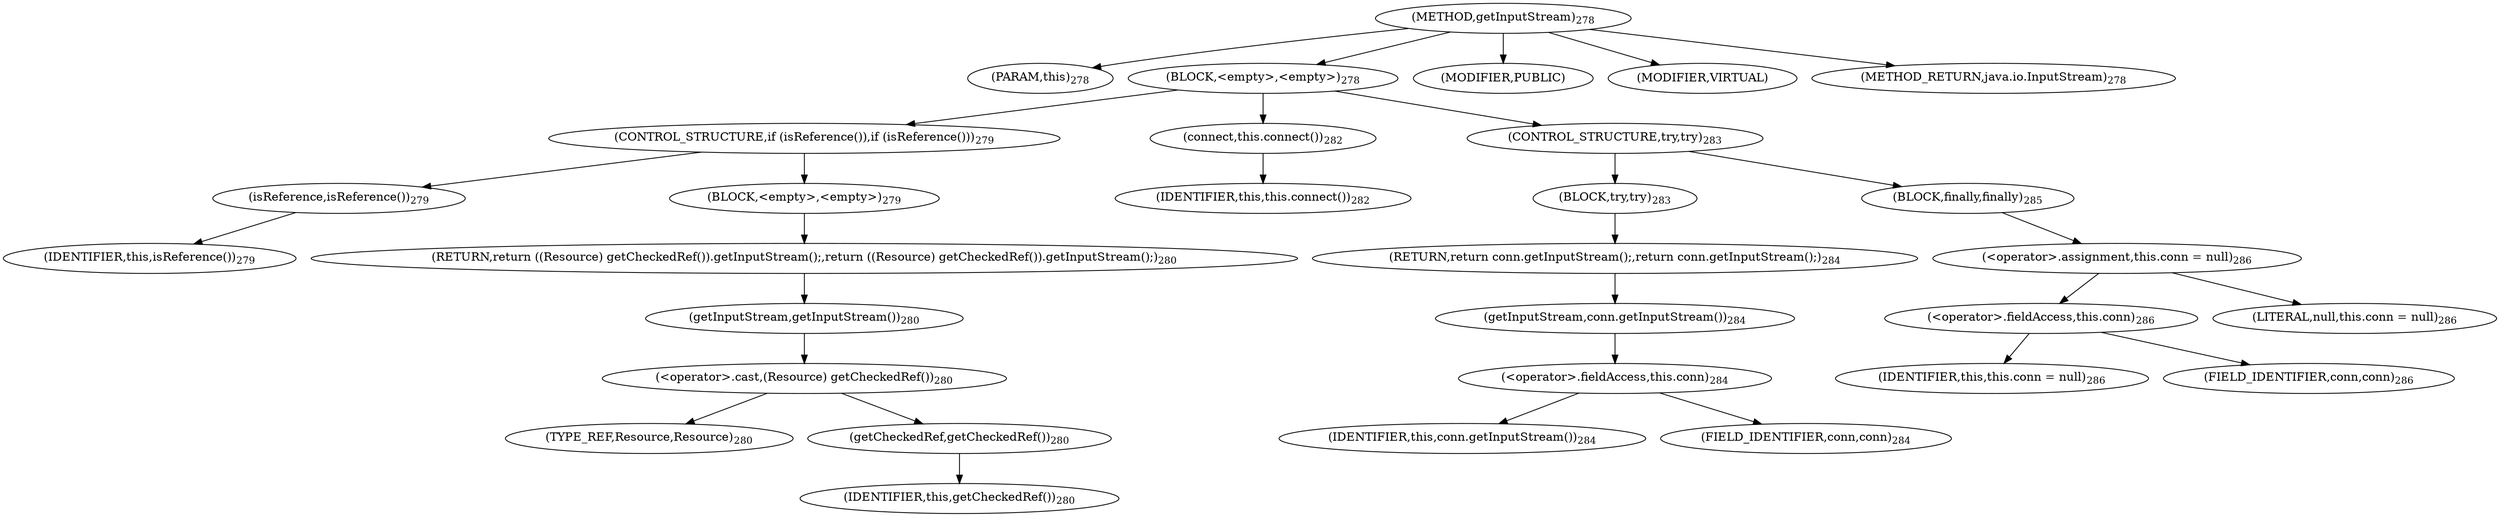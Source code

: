 digraph "getInputStream" {  
"422" [label = <(METHOD,getInputStream)<SUB>278</SUB>> ]
"61" [label = <(PARAM,this)<SUB>278</SUB>> ]
"423" [label = <(BLOCK,&lt;empty&gt;,&lt;empty&gt;)<SUB>278</SUB>> ]
"424" [label = <(CONTROL_STRUCTURE,if (isReference()),if (isReference()))<SUB>279</SUB>> ]
"425" [label = <(isReference,isReference())<SUB>279</SUB>> ]
"60" [label = <(IDENTIFIER,this,isReference())<SUB>279</SUB>> ]
"426" [label = <(BLOCK,&lt;empty&gt;,&lt;empty&gt;)<SUB>279</SUB>> ]
"427" [label = <(RETURN,return ((Resource) getCheckedRef()).getInputStream();,return ((Resource) getCheckedRef()).getInputStream();)<SUB>280</SUB>> ]
"428" [label = <(getInputStream,getInputStream())<SUB>280</SUB>> ]
"429" [label = <(&lt;operator&gt;.cast,(Resource) getCheckedRef())<SUB>280</SUB>> ]
"430" [label = <(TYPE_REF,Resource,Resource)<SUB>280</SUB>> ]
"431" [label = <(getCheckedRef,getCheckedRef())<SUB>280</SUB>> ]
"62" [label = <(IDENTIFIER,this,getCheckedRef())<SUB>280</SUB>> ]
"432" [label = <(connect,this.connect())<SUB>282</SUB>> ]
"63" [label = <(IDENTIFIER,this,this.connect())<SUB>282</SUB>> ]
"433" [label = <(CONTROL_STRUCTURE,try,try)<SUB>283</SUB>> ]
"434" [label = <(BLOCK,try,try)<SUB>283</SUB>> ]
"435" [label = <(RETURN,return conn.getInputStream();,return conn.getInputStream();)<SUB>284</SUB>> ]
"436" [label = <(getInputStream,conn.getInputStream())<SUB>284</SUB>> ]
"437" [label = <(&lt;operator&gt;.fieldAccess,this.conn)<SUB>284</SUB>> ]
"438" [label = <(IDENTIFIER,this,conn.getInputStream())<SUB>284</SUB>> ]
"439" [label = <(FIELD_IDENTIFIER,conn,conn)<SUB>284</SUB>> ]
"440" [label = <(BLOCK,finally,finally)<SUB>285</SUB>> ]
"441" [label = <(&lt;operator&gt;.assignment,this.conn = null)<SUB>286</SUB>> ]
"442" [label = <(&lt;operator&gt;.fieldAccess,this.conn)<SUB>286</SUB>> ]
"443" [label = <(IDENTIFIER,this,this.conn = null)<SUB>286</SUB>> ]
"444" [label = <(FIELD_IDENTIFIER,conn,conn)<SUB>286</SUB>> ]
"445" [label = <(LITERAL,null,this.conn = null)<SUB>286</SUB>> ]
"446" [label = <(MODIFIER,PUBLIC)> ]
"447" [label = <(MODIFIER,VIRTUAL)> ]
"448" [label = <(METHOD_RETURN,java.io.InputStream)<SUB>278</SUB>> ]
  "422" -> "61" 
  "422" -> "423" 
  "422" -> "446" 
  "422" -> "447" 
  "422" -> "448" 
  "423" -> "424" 
  "423" -> "432" 
  "423" -> "433" 
  "424" -> "425" 
  "424" -> "426" 
  "425" -> "60" 
  "426" -> "427" 
  "427" -> "428" 
  "428" -> "429" 
  "429" -> "430" 
  "429" -> "431" 
  "431" -> "62" 
  "432" -> "63" 
  "433" -> "434" 
  "433" -> "440" 
  "434" -> "435" 
  "435" -> "436" 
  "436" -> "437" 
  "437" -> "438" 
  "437" -> "439" 
  "440" -> "441" 
  "441" -> "442" 
  "441" -> "445" 
  "442" -> "443" 
  "442" -> "444" 
}
